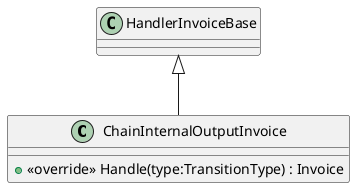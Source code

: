@startuml
class ChainInternalOutputInvoice {
    + <<override>> Handle(type:TransitionType) : Invoice
}
HandlerInvoiceBase <|-- ChainInternalOutputInvoice
@enduml
